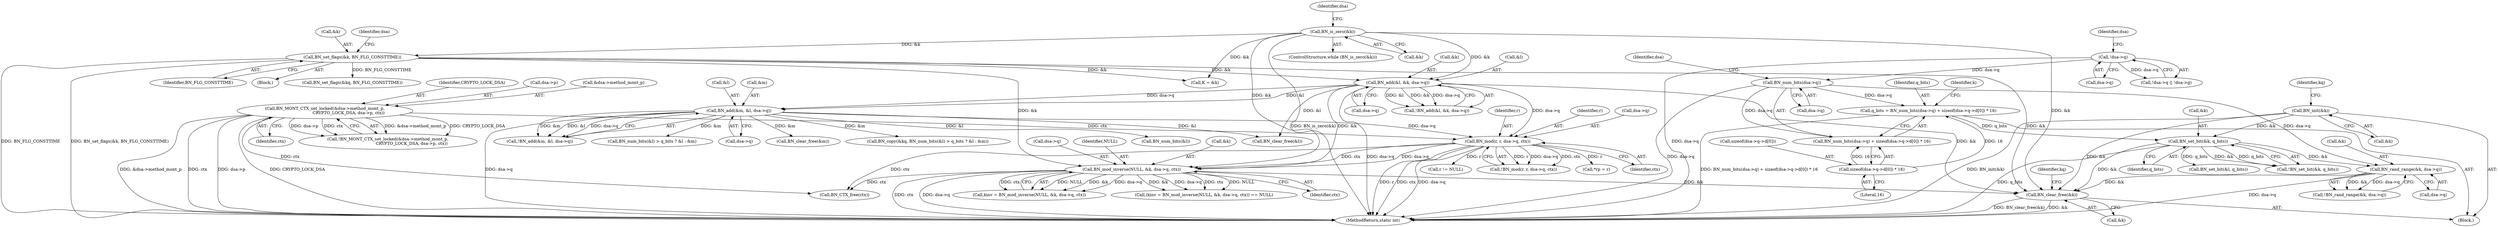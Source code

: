 digraph "0_openssl_43e6a58d4991a451daf4891ff05a48735df871ac@API" {
"1000402" [label="(Call,BN_clear_free(&k))"];
"1000342" [label="(Call,BN_mod_inverse(NULL, &k, dsa->q, ctx))"];
"1000281" [label="(Call,BN_add(&l, &k, dsa->q))"];
"1000233" [label="(Call,BN_is_zero(&k))"];
"1000245" [label="(Call,BN_set_flags(&k, BN_FLG_CONSTTIME))"];
"1000330" [label="(Call,BN_mod(r, r, dsa->q, ctx))"];
"1000291" [label="(Call,BN_add(&m, &l, dsa->q))"];
"1000258" [label="(Call,BN_MONT_CTX_set_locked(&dsa->method_mont_p,\n                                    CRYPTO_LOCK_DSA, dsa->p, ctx))"];
"1000225" [label="(Call,BN_rand_range(&k, dsa->q))"];
"1000206" [label="(Call,BN_set_bit(&k, q_bits))"];
"1000151" [label="(Call,BN_init(&k))"];
"1000186" [label="(Call,q_bits = BN_num_bits(dsa->q) + sizeof(dsa->q->d[0]) * 16)"];
"1000189" [label="(Call,BN_num_bits(dsa->q))"];
"1000137" [label="(Call,!dsa->q)"];
"1000193" [label="(Call,sizeof(dsa->q->d[0]) * 16)"];
"1000188" [label="(Call,BN_num_bits(dsa->q) + sizeof(dsa->q->d[0]) * 16)"];
"1000187" [label="(Identifier,q_bits)"];
"1000206" [label="(Call,BN_set_bit(&k, q_bits))"];
"1000212" [label="(Call,BN_set_bit(&l, q_bits))"];
"1000346" [label="(Call,dsa->q)"];
"1000280" [label="(Call,!BN_add(&l, &k, dsa->q))"];
"1000294" [label="(Call,&l)"];
"1000416" [label="(MethodReturn,static int)"];
"1000291" [label="(Call,BN_add(&m, &l, dsa->q))"];
"1000248" [label="(Identifier,BN_FLG_CONSTTIME)"];
"1000259" [label="(Call,&dsa->method_mont_p)"];
"1000208" [label="(Identifier,k)"];
"1000137" [label="(Call,!dsa->q)"];
"1000244" [label="(Block,)"];
"1000329" [label="(Call,!BN_mod(r, r, dsa->q, ctx))"];
"1000305" [label="(Call,BN_num_bits(&l))"];
"1000330" [label="(Call,BN_mod(r, r, dsa->q, ctx))"];
"1000258" [label="(Call,BN_MONT_CTX_set_locked(&dsa->method_mont_p,\n                                    CRYPTO_LOCK_DSA, dsa->p, ctx))"];
"1000324" [label="(Call,K = &k)"];
"1000190" [label="(Call,dsa->q)"];
"1000343" [label="(Identifier,NULL)"];
"1000246" [label="(Call,&k)"];
"1000202" [label="(Literal,16)"];
"1000151" [label="(Call,BN_init(&k))"];
"1000233" [label="(Call,BN_is_zero(&k))"];
"1000240" [label="(Identifier,dsa)"];
"1000263" [label="(Identifier,CRYPTO_LOCK_DSA)"];
"1000228" [label="(Call,dsa->q)"];
"1000403" [label="(Call,&k)"];
"1000189" [label="(Call,BN_num_bits(dsa->q))"];
"1000342" [label="(Call,BN_mod_inverse(NULL, &k, dsa->q, ctx))"];
"1000349" [label="(Identifier,ctx)"];
"1000282" [label="(Call,&l)"];
"1000232" [label="(ControlStructure,while (BN_is_zero(&k)))"];
"1000332" [label="(Identifier,r)"];
"1000408" [label="(Call,BN_clear_free(&l))"];
"1000375" [label="(Call,*rp = r)"];
"1000290" [label="(Call,!BN_add(&m, &l, dsa->q))"];
"1000267" [label="(Identifier,ctx)"];
"1000207" [label="(Call,&k)"];
"1000264" [label="(Call,dsa->p)"];
"1000331" [label="(Identifier,r)"];
"1000303" [label="(Call,BN_num_bits(&l) > q_bits ? &l : &m)"];
"1000193" [label="(Call,sizeof(dsa->q->d[0]) * 16)"];
"1000194" [label="(Call,sizeof(dsa->q->d[0]))"];
"1000336" [label="(Identifier,ctx)"];
"1000257" [label="(Call,!BN_MONT_CTX_set_locked(&dsa->method_mont_p,\n                                    CRYPTO_LOCK_DSA, dsa->p, ctx))"];
"1000205" [label="(Call,!BN_set_bit(&k, q_bits))"];
"1000209" [label="(Identifier,q_bits)"];
"1000407" [label="(Identifier,kq)"];
"1000245" [label="(Call,BN_set_flags(&k, BN_FLG_CONSTTIME))"];
"1000136" [label="(Call,!dsa->q || !dsa->g)"];
"1000143" [label="(Identifier,dsa)"];
"1000224" [label="(Call,!BN_rand_range(&k, dsa->q))"];
"1000344" [label="(Call,&k)"];
"1000314" [label="(Call,BN_set_flags(&kq, BN_FLG_CONSTTIME))"];
"1000333" [label="(Call,dsa->q)"];
"1000296" [label="(Call,dsa->q)"];
"1000292" [label="(Call,&m)"];
"1000340" [label="(Call,kinv = BN_mod_inverse(NULL, &k, dsa->q, ctx))"];
"1000225" [label="(Call,BN_rand_range(&k, dsa->q))"];
"1000186" [label="(Call,q_bits = BN_num_bits(dsa->q) + sizeof(dsa->q->d[0]) * 16)"];
"1000252" [label="(Identifier,dsa)"];
"1000281" [label="(Call,BN_add(&l, &k, dsa->q))"];
"1000402" [label="(Call,BN_clear_free(&k))"];
"1000339" [label="(Call,(kinv = BN_mod_inverse(NULL, &k, dsa->q, ctx)) == NULL)"];
"1000152" [label="(Call,&k)"];
"1000286" [label="(Call,dsa->q)"];
"1000234" [label="(Call,&k)"];
"1000156" [label="(Identifier,kq)"];
"1000411" [label="(Call,BN_clear_free(&m))"];
"1000198" [label="(Identifier,dsa)"];
"1000138" [label="(Call,dsa->q)"];
"1000226" [label="(Call,&k)"];
"1000284" [label="(Call,&k)"];
"1000391" [label="(Call,r != NULL)"];
"1000300" [label="(Call,BN_copy(&kq, BN_num_bits(&l) > q_bits ? &l : &m))"];
"1000400" [label="(Call,BN_CTX_free(ctx))"];
"1000110" [label="(Block,)"];
"1000402" -> "1000110"  [label="AST: "];
"1000402" -> "1000403"  [label="CFG: "];
"1000403" -> "1000402"  [label="AST: "];
"1000407" -> "1000402"  [label="CFG: "];
"1000402" -> "1000416"  [label="DDG: BN_clear_free(&k)"];
"1000402" -> "1000416"  [label="DDG: &k"];
"1000342" -> "1000402"  [label="DDG: &k"];
"1000281" -> "1000402"  [label="DDG: &k"];
"1000225" -> "1000402"  [label="DDG: &k"];
"1000151" -> "1000402"  [label="DDG: &k"];
"1000206" -> "1000402"  [label="DDG: &k"];
"1000233" -> "1000402"  [label="DDG: &k"];
"1000245" -> "1000402"  [label="DDG: &k"];
"1000342" -> "1000340"  [label="AST: "];
"1000342" -> "1000349"  [label="CFG: "];
"1000343" -> "1000342"  [label="AST: "];
"1000344" -> "1000342"  [label="AST: "];
"1000346" -> "1000342"  [label="AST: "];
"1000349" -> "1000342"  [label="AST: "];
"1000340" -> "1000342"  [label="CFG: "];
"1000342" -> "1000416"  [label="DDG: ctx"];
"1000342" -> "1000416"  [label="DDG: dsa->q"];
"1000342" -> "1000339"  [label="DDG: NULL"];
"1000342" -> "1000339"  [label="DDG: &k"];
"1000342" -> "1000339"  [label="DDG: dsa->q"];
"1000342" -> "1000339"  [label="DDG: ctx"];
"1000342" -> "1000340"  [label="DDG: NULL"];
"1000342" -> "1000340"  [label="DDG: &k"];
"1000342" -> "1000340"  [label="DDG: dsa->q"];
"1000342" -> "1000340"  [label="DDG: ctx"];
"1000281" -> "1000342"  [label="DDG: &k"];
"1000233" -> "1000342"  [label="DDG: &k"];
"1000245" -> "1000342"  [label="DDG: &k"];
"1000330" -> "1000342"  [label="DDG: dsa->q"];
"1000330" -> "1000342"  [label="DDG: ctx"];
"1000342" -> "1000400"  [label="DDG: ctx"];
"1000281" -> "1000280"  [label="AST: "];
"1000281" -> "1000286"  [label="CFG: "];
"1000282" -> "1000281"  [label="AST: "];
"1000284" -> "1000281"  [label="AST: "];
"1000286" -> "1000281"  [label="AST: "];
"1000280" -> "1000281"  [label="CFG: "];
"1000281" -> "1000416"  [label="DDG: dsa->q"];
"1000281" -> "1000280"  [label="DDG: &l"];
"1000281" -> "1000280"  [label="DDG: &k"];
"1000281" -> "1000280"  [label="DDG: dsa->q"];
"1000233" -> "1000281"  [label="DDG: &k"];
"1000245" -> "1000281"  [label="DDG: &k"];
"1000281" -> "1000291"  [label="DDG: &l"];
"1000281" -> "1000291"  [label="DDG: dsa->q"];
"1000281" -> "1000330"  [label="DDG: dsa->q"];
"1000281" -> "1000408"  [label="DDG: &l"];
"1000233" -> "1000232"  [label="AST: "];
"1000233" -> "1000234"  [label="CFG: "];
"1000234" -> "1000233"  [label="AST: "];
"1000240" -> "1000233"  [label="CFG: "];
"1000233" -> "1000416"  [label="DDG: BN_is_zero(&k)"];
"1000233" -> "1000245"  [label="DDG: &k"];
"1000233" -> "1000324"  [label="DDG: &k"];
"1000245" -> "1000244"  [label="AST: "];
"1000245" -> "1000248"  [label="CFG: "];
"1000246" -> "1000245"  [label="AST: "];
"1000248" -> "1000245"  [label="AST: "];
"1000252" -> "1000245"  [label="CFG: "];
"1000245" -> "1000416"  [label="DDG: BN_FLG_CONSTTIME"];
"1000245" -> "1000416"  [label="DDG: BN_set_flags(&k, BN_FLG_CONSTTIME)"];
"1000245" -> "1000314"  [label="DDG: BN_FLG_CONSTTIME"];
"1000245" -> "1000324"  [label="DDG: &k"];
"1000330" -> "1000329"  [label="AST: "];
"1000330" -> "1000336"  [label="CFG: "];
"1000331" -> "1000330"  [label="AST: "];
"1000332" -> "1000330"  [label="AST: "];
"1000333" -> "1000330"  [label="AST: "];
"1000336" -> "1000330"  [label="AST: "];
"1000329" -> "1000330"  [label="CFG: "];
"1000330" -> "1000416"  [label="DDG: r"];
"1000330" -> "1000416"  [label="DDG: ctx"];
"1000330" -> "1000416"  [label="DDG: dsa->q"];
"1000330" -> "1000329"  [label="DDG: r"];
"1000330" -> "1000329"  [label="DDG: dsa->q"];
"1000330" -> "1000329"  [label="DDG: ctx"];
"1000291" -> "1000330"  [label="DDG: dsa->q"];
"1000258" -> "1000330"  [label="DDG: ctx"];
"1000330" -> "1000375"  [label="DDG: r"];
"1000330" -> "1000391"  [label="DDG: r"];
"1000330" -> "1000400"  [label="DDG: ctx"];
"1000291" -> "1000290"  [label="AST: "];
"1000291" -> "1000296"  [label="CFG: "];
"1000292" -> "1000291"  [label="AST: "];
"1000294" -> "1000291"  [label="AST: "];
"1000296" -> "1000291"  [label="AST: "];
"1000290" -> "1000291"  [label="CFG: "];
"1000291" -> "1000416"  [label="DDG: dsa->q"];
"1000291" -> "1000290"  [label="DDG: &m"];
"1000291" -> "1000290"  [label="DDG: &l"];
"1000291" -> "1000290"  [label="DDG: dsa->q"];
"1000291" -> "1000300"  [label="DDG: &m"];
"1000291" -> "1000305"  [label="DDG: &l"];
"1000291" -> "1000303"  [label="DDG: &m"];
"1000291" -> "1000408"  [label="DDG: &l"];
"1000291" -> "1000411"  [label="DDG: &m"];
"1000258" -> "1000257"  [label="AST: "];
"1000258" -> "1000267"  [label="CFG: "];
"1000259" -> "1000258"  [label="AST: "];
"1000263" -> "1000258"  [label="AST: "];
"1000264" -> "1000258"  [label="AST: "];
"1000267" -> "1000258"  [label="AST: "];
"1000257" -> "1000258"  [label="CFG: "];
"1000258" -> "1000416"  [label="DDG: &dsa->method_mont_p"];
"1000258" -> "1000416"  [label="DDG: ctx"];
"1000258" -> "1000416"  [label="DDG: dsa->p"];
"1000258" -> "1000416"  [label="DDG: CRYPTO_LOCK_DSA"];
"1000258" -> "1000257"  [label="DDG: &dsa->method_mont_p"];
"1000258" -> "1000257"  [label="DDG: CRYPTO_LOCK_DSA"];
"1000258" -> "1000257"  [label="DDG: dsa->p"];
"1000258" -> "1000257"  [label="DDG: ctx"];
"1000258" -> "1000400"  [label="DDG: ctx"];
"1000225" -> "1000224"  [label="AST: "];
"1000225" -> "1000228"  [label="CFG: "];
"1000226" -> "1000225"  [label="AST: "];
"1000228" -> "1000225"  [label="AST: "];
"1000224" -> "1000225"  [label="CFG: "];
"1000225" -> "1000416"  [label="DDG: dsa->q"];
"1000225" -> "1000224"  [label="DDG: &k"];
"1000225" -> "1000224"  [label="DDG: dsa->q"];
"1000206" -> "1000225"  [label="DDG: &k"];
"1000189" -> "1000225"  [label="DDG: dsa->q"];
"1000206" -> "1000205"  [label="AST: "];
"1000206" -> "1000209"  [label="CFG: "];
"1000207" -> "1000206"  [label="AST: "];
"1000209" -> "1000206"  [label="AST: "];
"1000205" -> "1000206"  [label="CFG: "];
"1000206" -> "1000416"  [label="DDG: q_bits"];
"1000206" -> "1000205"  [label="DDG: &k"];
"1000206" -> "1000205"  [label="DDG: q_bits"];
"1000151" -> "1000206"  [label="DDG: &k"];
"1000186" -> "1000206"  [label="DDG: q_bits"];
"1000206" -> "1000212"  [label="DDG: q_bits"];
"1000151" -> "1000110"  [label="AST: "];
"1000151" -> "1000152"  [label="CFG: "];
"1000152" -> "1000151"  [label="AST: "];
"1000156" -> "1000151"  [label="CFG: "];
"1000151" -> "1000416"  [label="DDG: BN_init(&k)"];
"1000186" -> "1000110"  [label="AST: "];
"1000186" -> "1000188"  [label="CFG: "];
"1000187" -> "1000186"  [label="AST: "];
"1000188" -> "1000186"  [label="AST: "];
"1000208" -> "1000186"  [label="CFG: "];
"1000186" -> "1000416"  [label="DDG: BN_num_bits(dsa->q) + sizeof(dsa->q->d[0]) * 16"];
"1000189" -> "1000186"  [label="DDG: dsa->q"];
"1000193" -> "1000186"  [label="DDG: 16"];
"1000189" -> "1000188"  [label="AST: "];
"1000189" -> "1000190"  [label="CFG: "];
"1000190" -> "1000189"  [label="AST: "];
"1000198" -> "1000189"  [label="CFG: "];
"1000189" -> "1000416"  [label="DDG: dsa->q"];
"1000189" -> "1000188"  [label="DDG: dsa->q"];
"1000137" -> "1000189"  [label="DDG: dsa->q"];
"1000137" -> "1000136"  [label="AST: "];
"1000137" -> "1000138"  [label="CFG: "];
"1000138" -> "1000137"  [label="AST: "];
"1000143" -> "1000137"  [label="CFG: "];
"1000136" -> "1000137"  [label="CFG: "];
"1000137" -> "1000416"  [label="DDG: dsa->q"];
"1000137" -> "1000136"  [label="DDG: dsa->q"];
"1000193" -> "1000188"  [label="AST: "];
"1000193" -> "1000202"  [label="CFG: "];
"1000194" -> "1000193"  [label="AST: "];
"1000202" -> "1000193"  [label="AST: "];
"1000188" -> "1000193"  [label="CFG: "];
"1000193" -> "1000188"  [label="DDG: 16"];
}
